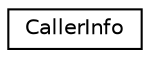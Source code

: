 digraph "Graphical Class Hierarchy"
{
  edge [fontname="Helvetica",fontsize="10",labelfontname="Helvetica",labelfontsize="10"];
  node [fontname="Helvetica",fontsize="10",shape=record];
  rankdir="LR";
  Node1 [label="CallerInfo",height=0.2,width=0.4,color="black", fillcolor="white", style="filled",URL="$classaworx_1_1lox_1_1core_1_1CallerInfo.html"];
}
